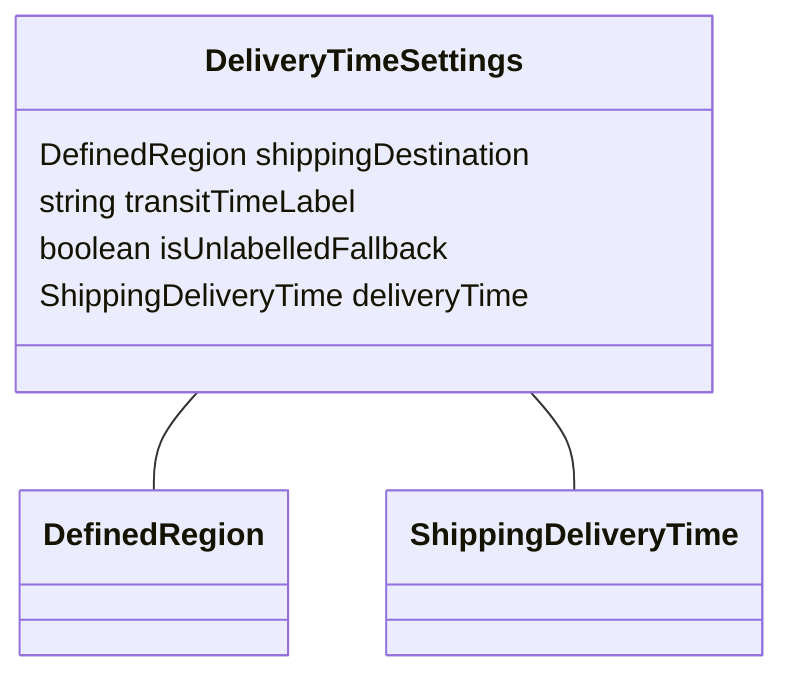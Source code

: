 classDiagram
  DeliveryTimeSettings -- DefinedRegion
  DeliveryTimeSettings -- ShippingDeliveryTime


class DeliveryTimeSettings {

  DefinedRegion shippingDestination
  string transitTimeLabel
  boolean isUnlabelledFallback
  ShippingDeliveryTime deliveryTime

 }